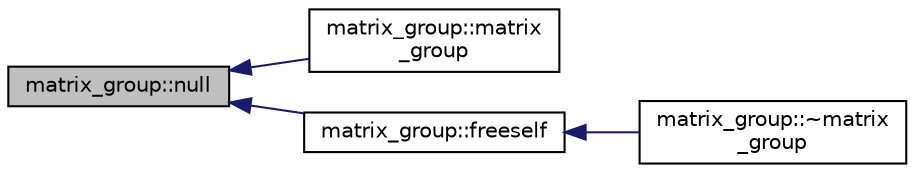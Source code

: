 digraph "matrix_group::null"
{
  edge [fontname="Helvetica",fontsize="10",labelfontname="Helvetica",labelfontsize="10"];
  node [fontname="Helvetica",fontsize="10",shape=record];
  rankdir="LR";
  Node2738 [label="matrix_group::null",height=0.2,width=0.4,color="black", fillcolor="grey75", style="filled", fontcolor="black"];
  Node2738 -> Node2739 [dir="back",color="midnightblue",fontsize="10",style="solid",fontname="Helvetica"];
  Node2739 [label="matrix_group::matrix\l_group",height=0.2,width=0.4,color="black", fillcolor="white", style="filled",URL="$d3/ded/classmatrix__group.html#a1e9188cfe0f75e3ba661eea9c213edf4"];
  Node2738 -> Node2740 [dir="back",color="midnightblue",fontsize="10",style="solid",fontname="Helvetica"];
  Node2740 [label="matrix_group::freeself",height=0.2,width=0.4,color="black", fillcolor="white", style="filled",URL="$d3/ded/classmatrix__group.html#a961d53d2f9c72765f5d357ab4b310381"];
  Node2740 -> Node2741 [dir="back",color="midnightblue",fontsize="10",style="solid",fontname="Helvetica"];
  Node2741 [label="matrix_group::~matrix\l_group",height=0.2,width=0.4,color="black", fillcolor="white", style="filled",URL="$d3/ded/classmatrix__group.html#ac6bef4ea37c7992fb97ff8ac0474a4a6"];
}
